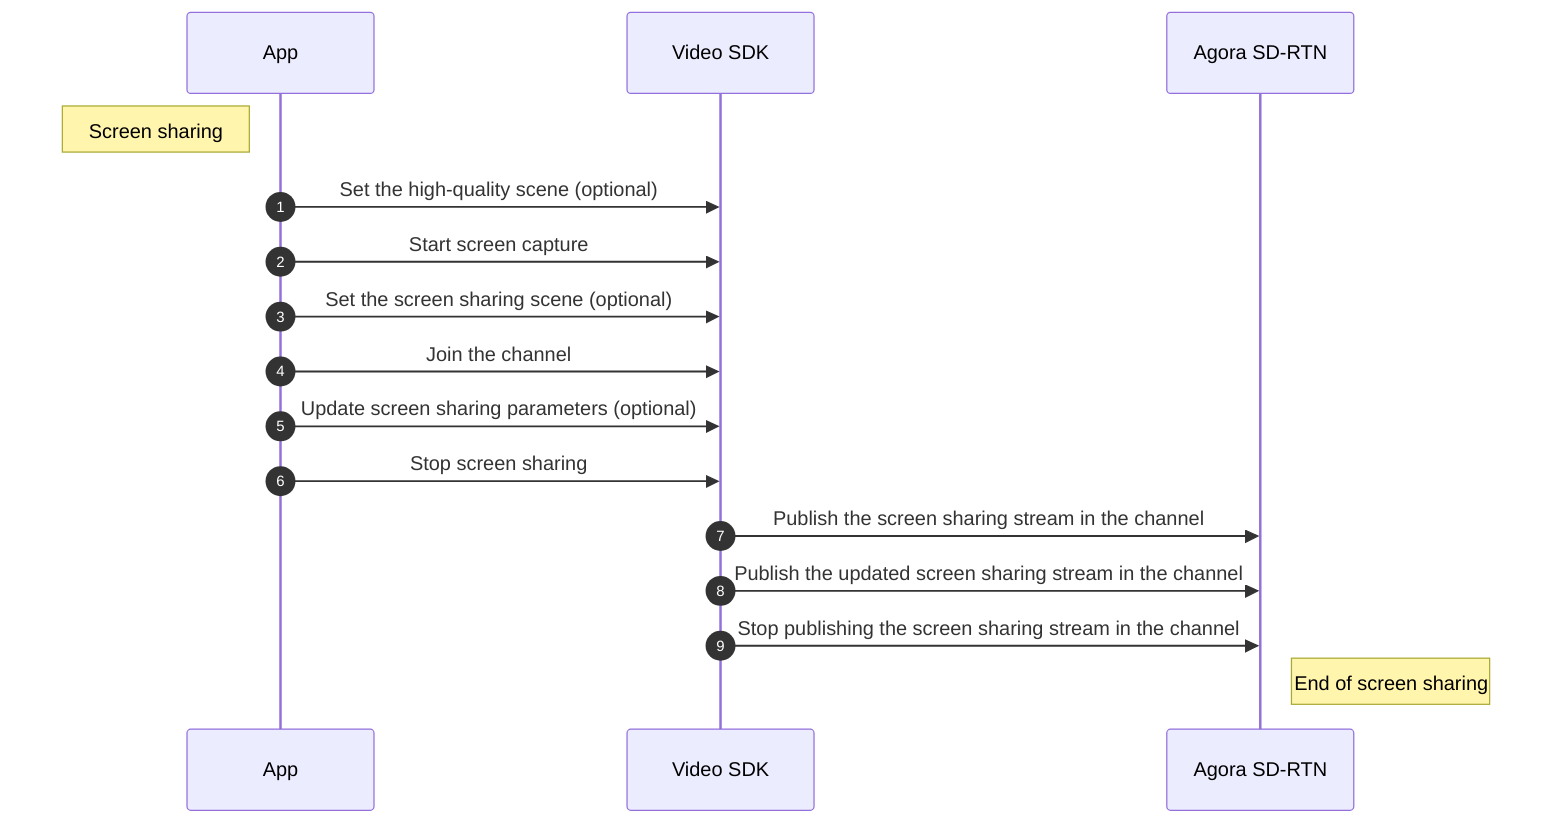 sequenceDiagram
autonumber
participant ComApp as App 
participant ComSDK as Video SDK 
participant CloudAgora as Agora SD-RTN 

note left of ComApp: Screen sharing

ComApp->>ComSDK: Set the high-quality scene (optional)
ComApp->>ComSDK: Start screen capture
ComApp->>ComSDK: Set the screen sharing scene (optional)
ComApp->>ComSDK: Join the channel
ComApp->>ComSDK: Update screen sharing parameters (optional)
ComApp->>ComSDK: Stop screen sharing

ComSDK->>CloudAgora: Publish the screen sharing stream in the channel
ComSDK->>CloudAgora: Publish the updated screen sharing stream in the channel
ComSDK->>CloudAgora: Stop publishing the screen sharing stream in the channel

note right of CloudAgora: End of screen sharing